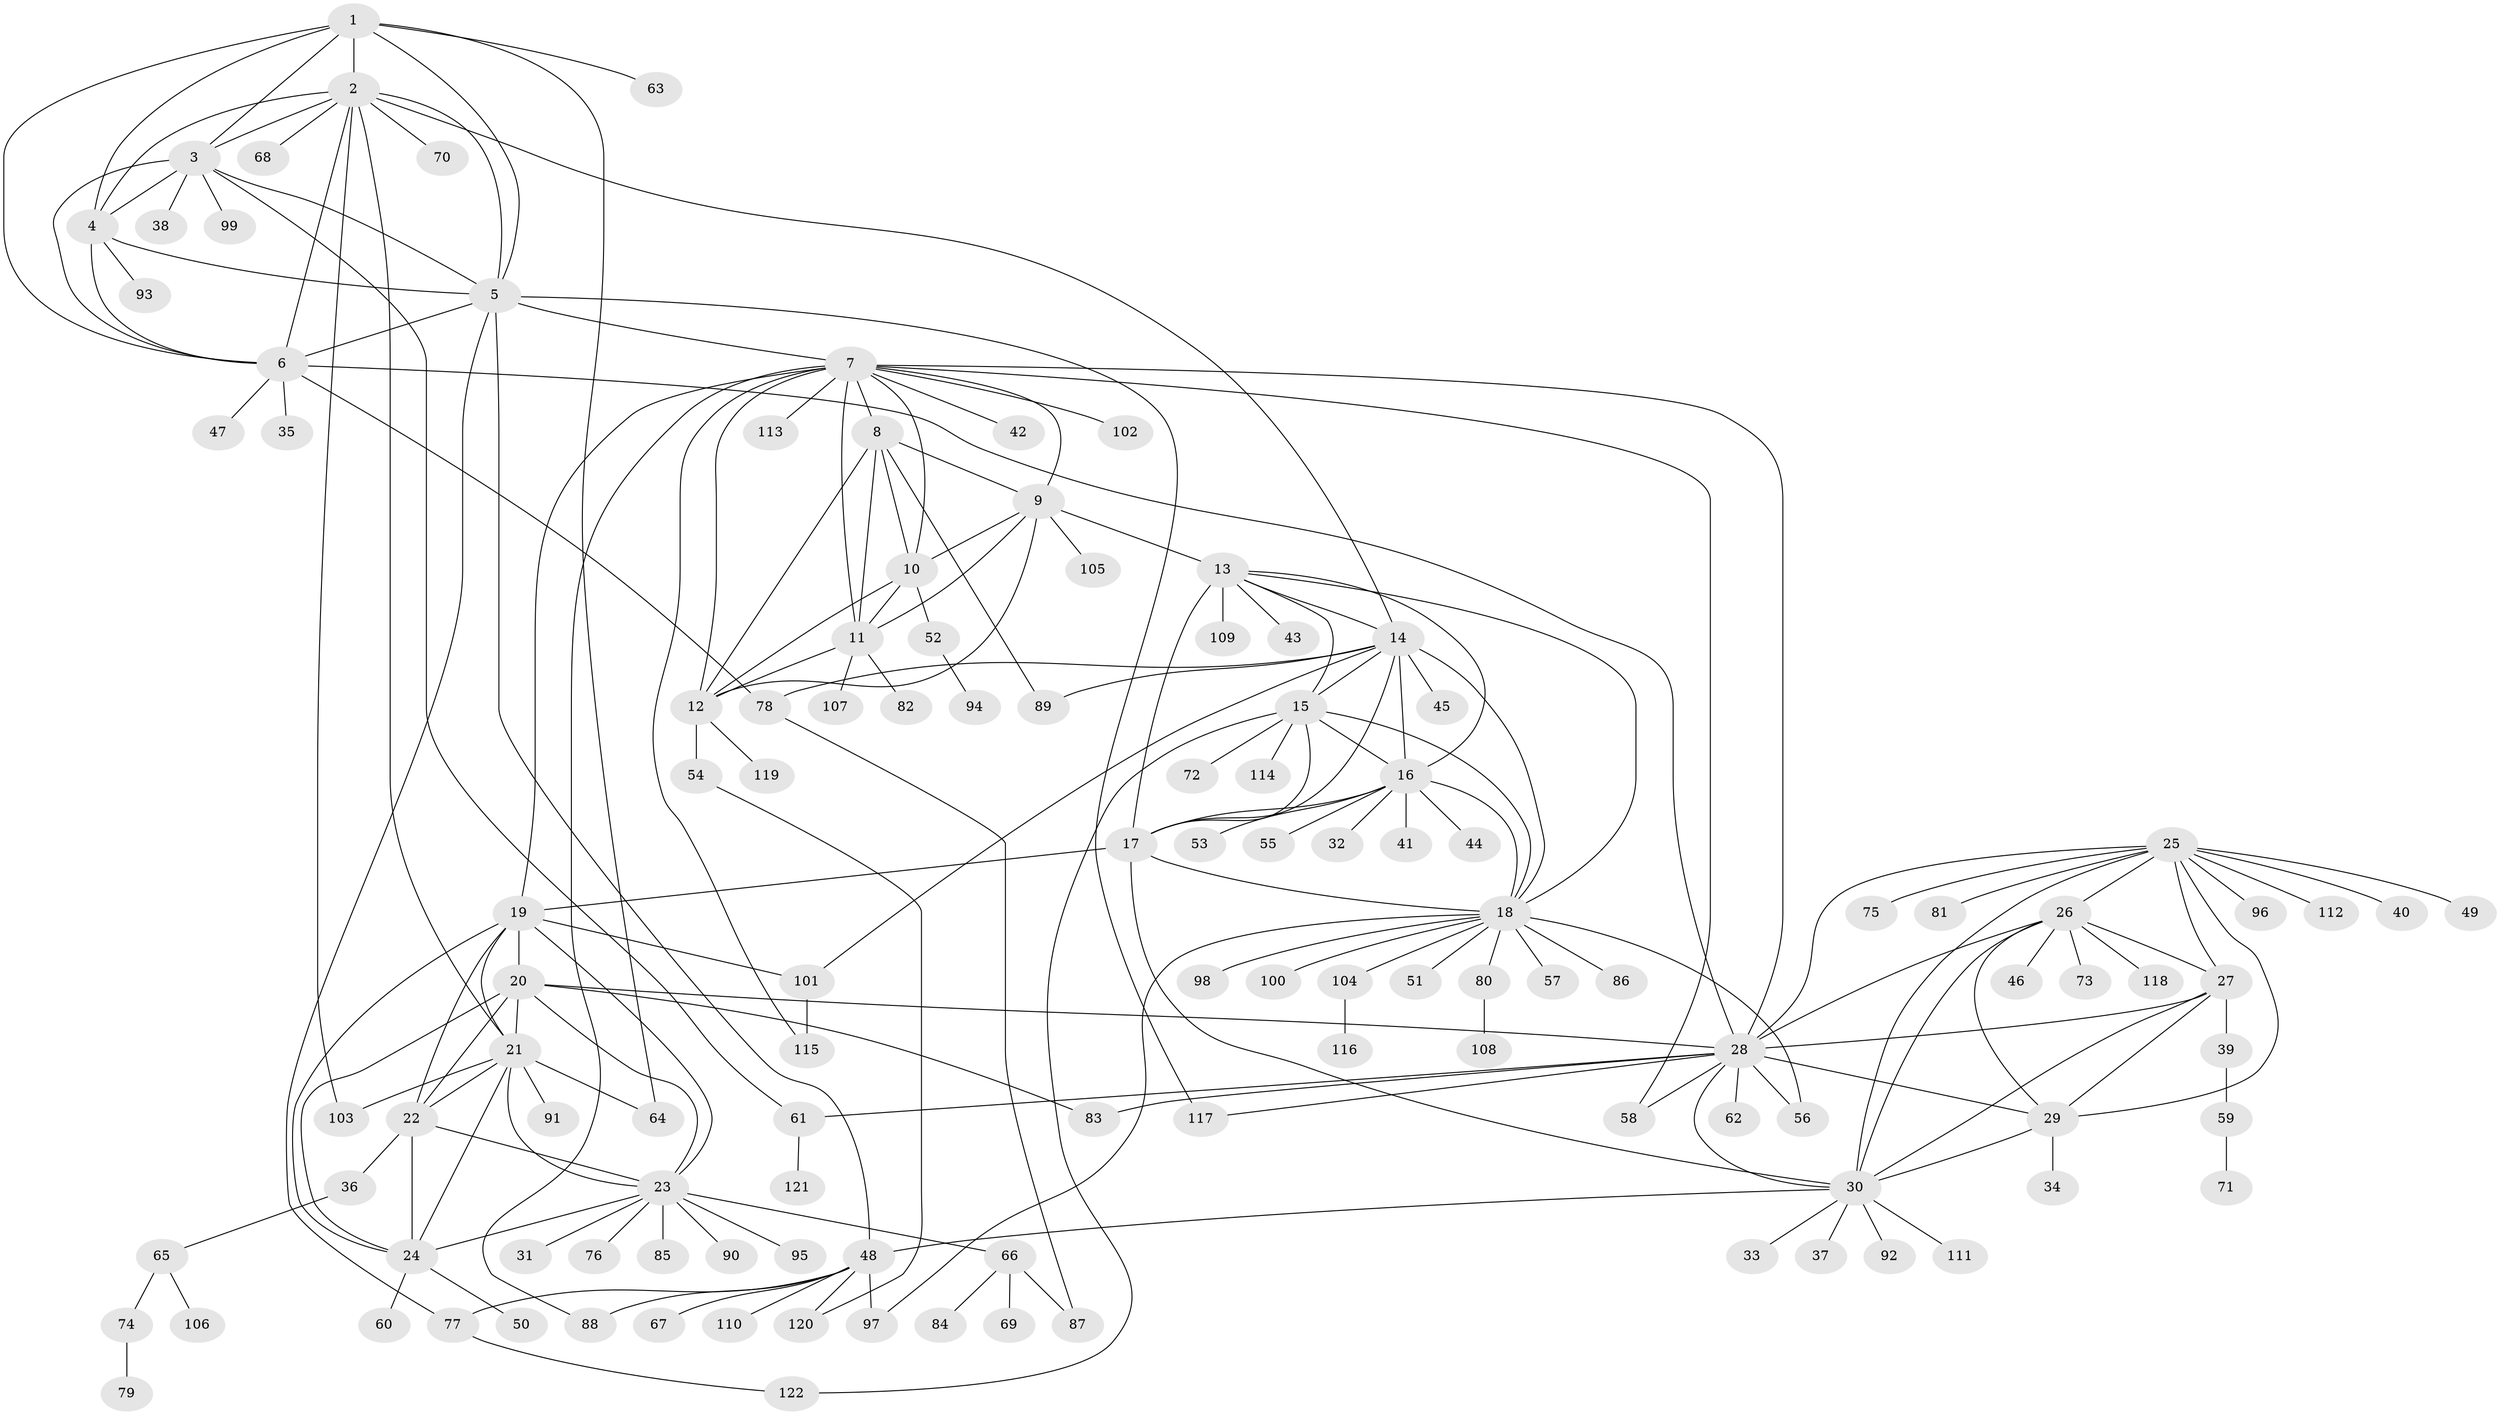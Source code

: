 // coarse degree distribution, {7: 0.03529411764705882, 8: 0.03529411764705882, 6: 0.08235294117647059, 12: 0.023529411764705882, 9: 0.047058823529411764, 5: 0.047058823529411764, 18: 0.011764705882352941, 11: 0.023529411764705882, 1: 0.5882352941176471, 2: 0.08235294117647059, 4: 0.011764705882352941, 3: 0.011764705882352941}
// Generated by graph-tools (version 1.1) at 2025/19/03/04/25 18:19:55]
// undirected, 122 vertices, 195 edges
graph export_dot {
graph [start="1"]
  node [color=gray90,style=filled];
  1;
  2;
  3;
  4;
  5;
  6;
  7;
  8;
  9;
  10;
  11;
  12;
  13;
  14;
  15;
  16;
  17;
  18;
  19;
  20;
  21;
  22;
  23;
  24;
  25;
  26;
  27;
  28;
  29;
  30;
  31;
  32;
  33;
  34;
  35;
  36;
  37;
  38;
  39;
  40;
  41;
  42;
  43;
  44;
  45;
  46;
  47;
  48;
  49;
  50;
  51;
  52;
  53;
  54;
  55;
  56;
  57;
  58;
  59;
  60;
  61;
  62;
  63;
  64;
  65;
  66;
  67;
  68;
  69;
  70;
  71;
  72;
  73;
  74;
  75;
  76;
  77;
  78;
  79;
  80;
  81;
  82;
  83;
  84;
  85;
  86;
  87;
  88;
  89;
  90;
  91;
  92;
  93;
  94;
  95;
  96;
  97;
  98;
  99;
  100;
  101;
  102;
  103;
  104;
  105;
  106;
  107;
  108;
  109;
  110;
  111;
  112;
  113;
  114;
  115;
  116;
  117;
  118;
  119;
  120;
  121;
  122;
  1 -- 2;
  1 -- 3;
  1 -- 4;
  1 -- 5;
  1 -- 6;
  1 -- 63;
  1 -- 64;
  2 -- 3;
  2 -- 4;
  2 -- 5;
  2 -- 6;
  2 -- 14;
  2 -- 21;
  2 -- 68;
  2 -- 70;
  2 -- 103;
  3 -- 4;
  3 -- 5;
  3 -- 6;
  3 -- 38;
  3 -- 61;
  3 -- 99;
  4 -- 5;
  4 -- 6;
  4 -- 93;
  5 -- 6;
  5 -- 7;
  5 -- 48;
  5 -- 77;
  5 -- 117;
  6 -- 28;
  6 -- 35;
  6 -- 47;
  6 -- 78;
  7 -- 8;
  7 -- 9;
  7 -- 10;
  7 -- 11;
  7 -- 12;
  7 -- 19;
  7 -- 28;
  7 -- 42;
  7 -- 58;
  7 -- 88;
  7 -- 102;
  7 -- 113;
  7 -- 115;
  8 -- 9;
  8 -- 10;
  8 -- 11;
  8 -- 12;
  8 -- 89;
  9 -- 10;
  9 -- 11;
  9 -- 12;
  9 -- 13;
  9 -- 105;
  10 -- 11;
  10 -- 12;
  10 -- 52;
  11 -- 12;
  11 -- 82;
  11 -- 107;
  12 -- 54;
  12 -- 119;
  13 -- 14;
  13 -- 15;
  13 -- 16;
  13 -- 17;
  13 -- 18;
  13 -- 43;
  13 -- 109;
  14 -- 15;
  14 -- 16;
  14 -- 17;
  14 -- 18;
  14 -- 45;
  14 -- 78;
  14 -- 89;
  14 -- 101;
  15 -- 16;
  15 -- 17;
  15 -- 18;
  15 -- 72;
  15 -- 114;
  15 -- 122;
  16 -- 17;
  16 -- 18;
  16 -- 32;
  16 -- 41;
  16 -- 44;
  16 -- 53;
  16 -- 55;
  17 -- 18;
  17 -- 19;
  17 -- 30;
  18 -- 51;
  18 -- 56;
  18 -- 57;
  18 -- 80;
  18 -- 86;
  18 -- 97;
  18 -- 98;
  18 -- 100;
  18 -- 104;
  19 -- 20;
  19 -- 21;
  19 -- 22;
  19 -- 23;
  19 -- 24;
  19 -- 101;
  20 -- 21;
  20 -- 22;
  20 -- 23;
  20 -- 24;
  20 -- 28;
  20 -- 83;
  21 -- 22;
  21 -- 23;
  21 -- 24;
  21 -- 64;
  21 -- 91;
  21 -- 103;
  22 -- 23;
  22 -- 24;
  22 -- 36;
  23 -- 24;
  23 -- 31;
  23 -- 66;
  23 -- 76;
  23 -- 85;
  23 -- 90;
  23 -- 95;
  24 -- 50;
  24 -- 60;
  25 -- 26;
  25 -- 27;
  25 -- 28;
  25 -- 29;
  25 -- 30;
  25 -- 40;
  25 -- 49;
  25 -- 75;
  25 -- 81;
  25 -- 96;
  25 -- 112;
  26 -- 27;
  26 -- 28;
  26 -- 29;
  26 -- 30;
  26 -- 46;
  26 -- 73;
  26 -- 118;
  27 -- 28;
  27 -- 29;
  27 -- 30;
  27 -- 39;
  28 -- 29;
  28 -- 30;
  28 -- 56;
  28 -- 58;
  28 -- 61;
  28 -- 62;
  28 -- 83;
  28 -- 117;
  29 -- 30;
  29 -- 34;
  30 -- 33;
  30 -- 37;
  30 -- 48;
  30 -- 92;
  30 -- 111;
  36 -- 65;
  39 -- 59;
  48 -- 67;
  48 -- 77;
  48 -- 88;
  48 -- 97;
  48 -- 110;
  48 -- 120;
  52 -- 94;
  54 -- 120;
  59 -- 71;
  61 -- 121;
  65 -- 74;
  65 -- 106;
  66 -- 69;
  66 -- 84;
  66 -- 87;
  74 -- 79;
  77 -- 122;
  78 -- 87;
  80 -- 108;
  101 -- 115;
  104 -- 116;
}
